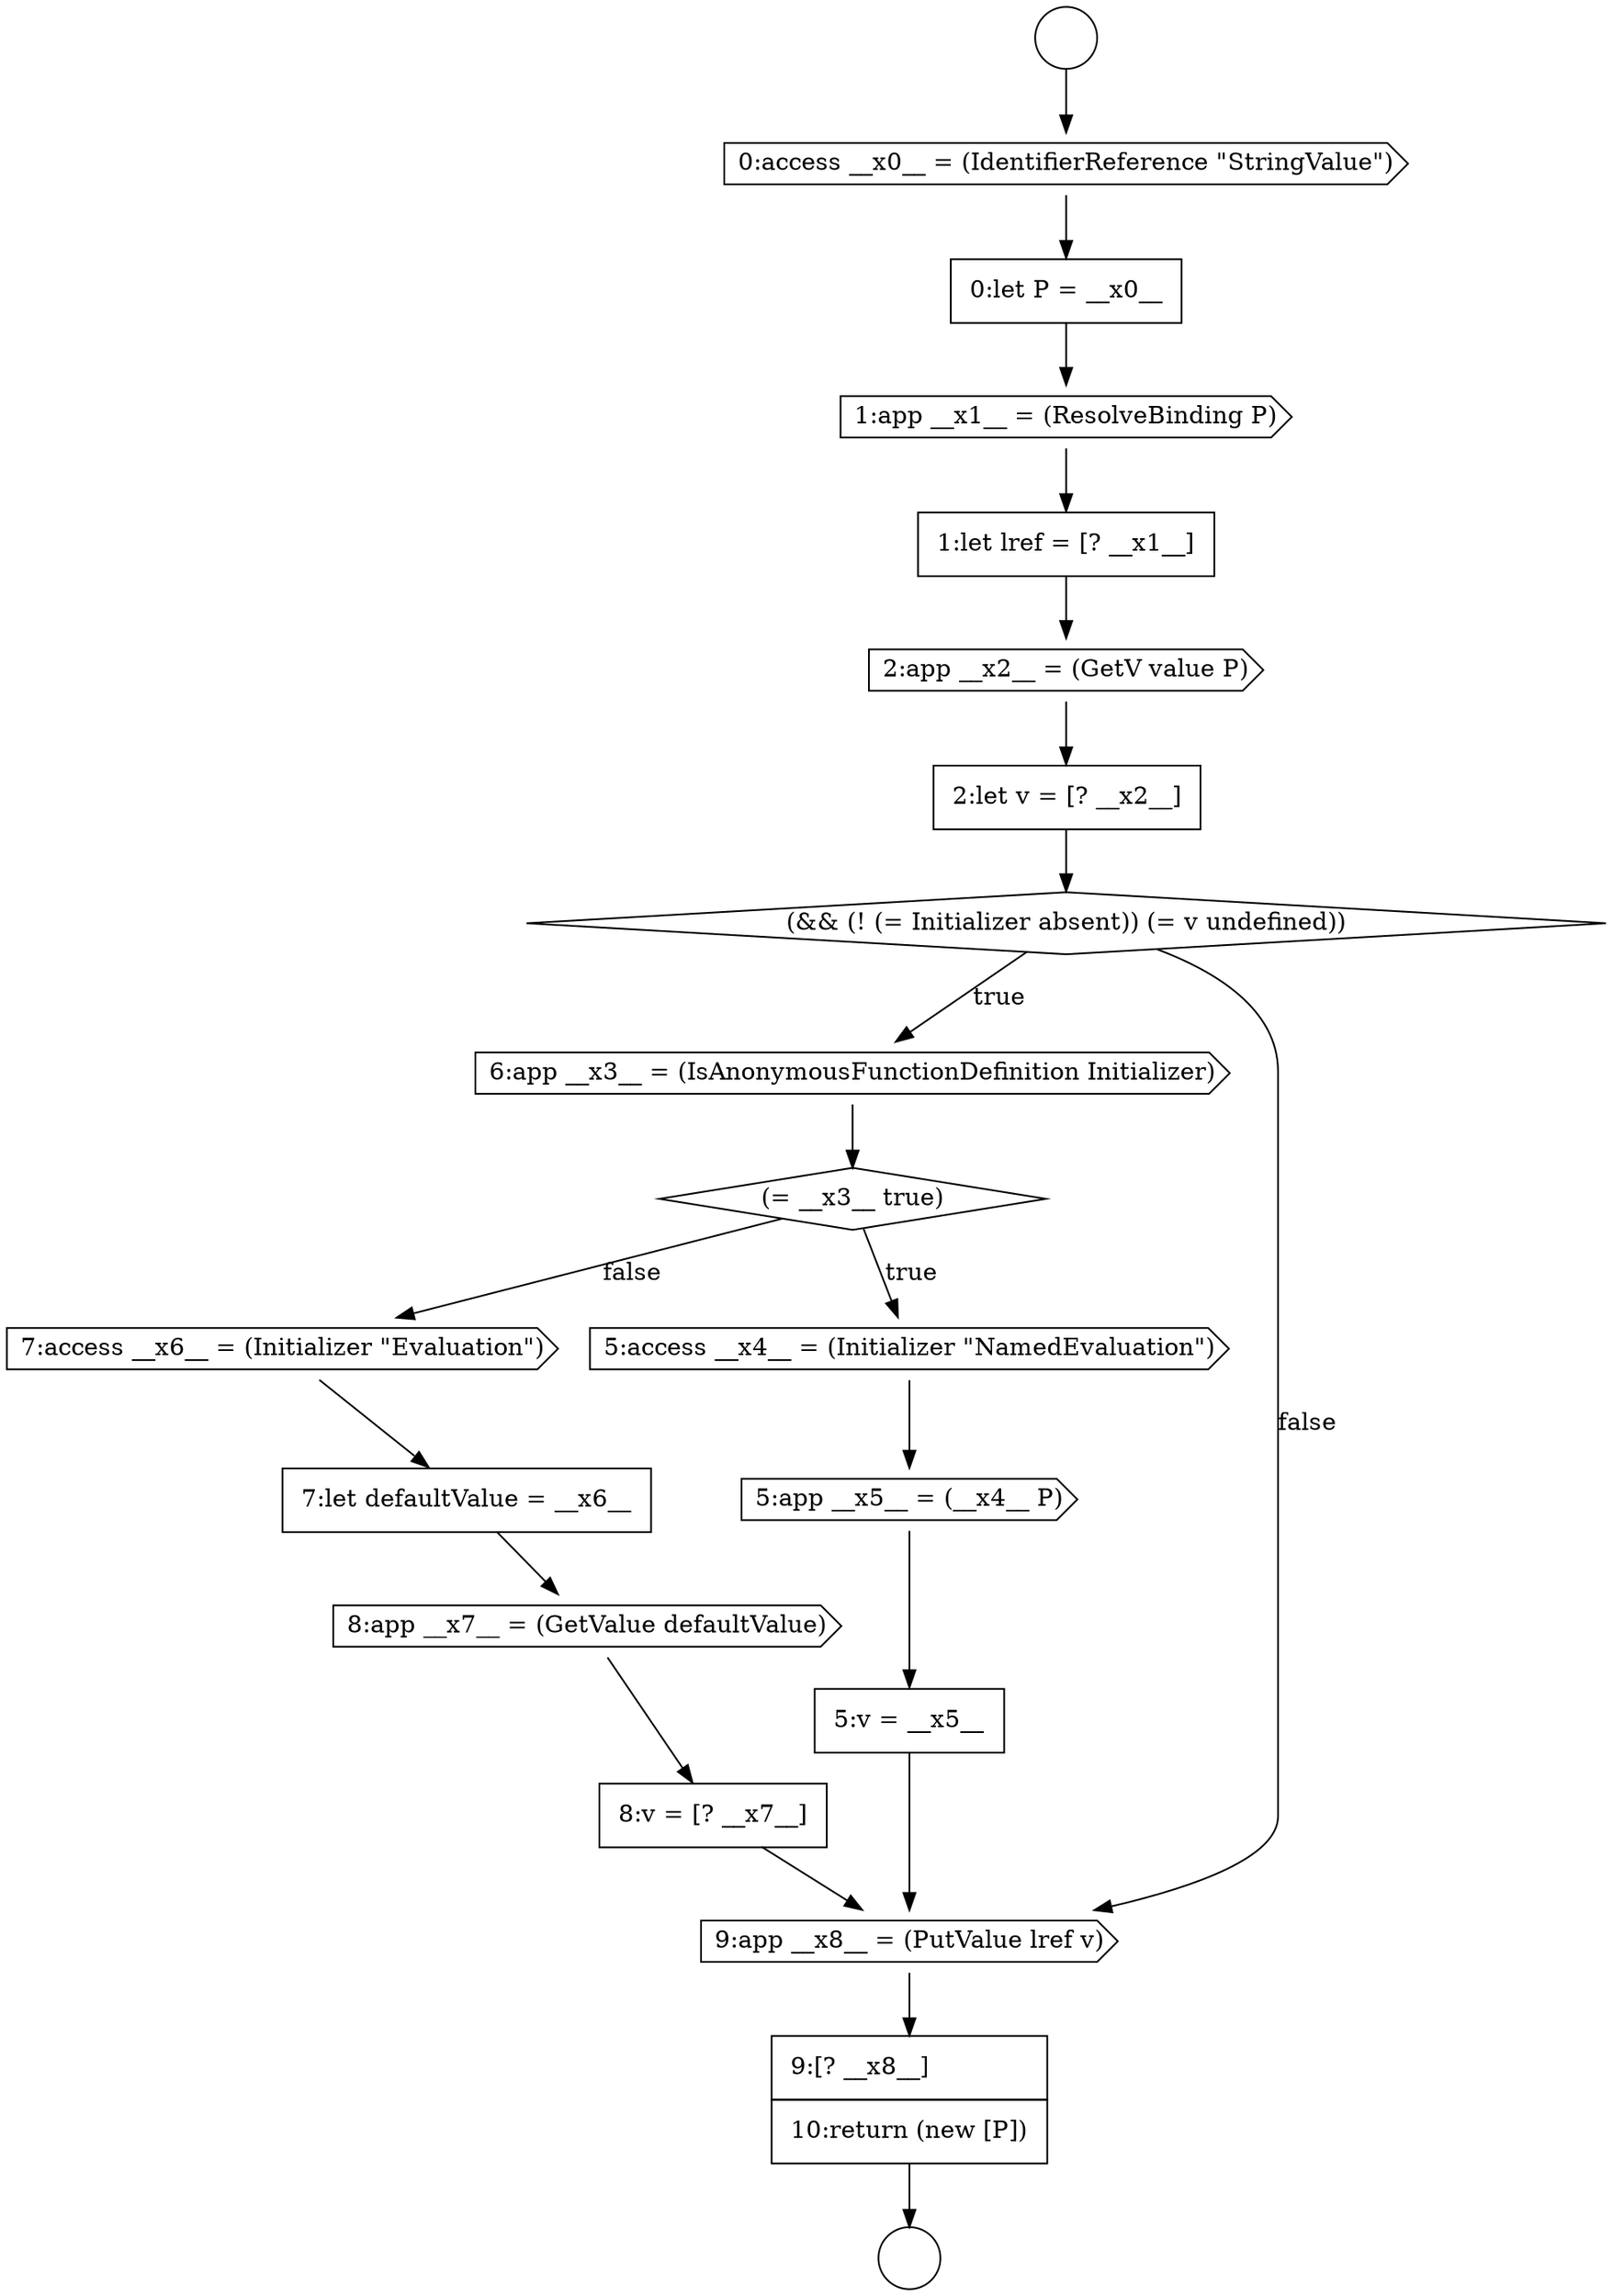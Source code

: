 digraph {
  node5918 [shape=cds, label=<<font color="black">0:access __x0__ = (IdentifierReference &quot;StringValue&quot;)</font>> color="black" fillcolor="white" style=filled]
  node5925 [shape=cds, label=<<font color="black">6:app __x3__ = (IsAnonymousFunctionDefinition Initializer)</font>> color="black" fillcolor="white" style=filled]
  node5929 [shape=none, margin=0, label=<<font color="black">
    <table border="0" cellborder="1" cellspacing="0" cellpadding="10">
      <tr><td align="left">5:v = __x5__</td></tr>
    </table>
  </font>> color="black" fillcolor="white" style=filled]
  node5924 [shape=diamond, label=<<font color="black">(&amp;&amp; (! (= Initializer absent)) (= v undefined))</font>> color="black" fillcolor="white" style=filled]
  node5919 [shape=none, margin=0, label=<<font color="black">
    <table border="0" cellborder="1" cellspacing="0" cellpadding="10">
      <tr><td align="left">0:let P = __x0__</td></tr>
    </table>
  </font>> color="black" fillcolor="white" style=filled]
  node5932 [shape=cds, label=<<font color="black">8:app __x7__ = (GetValue defaultValue)</font>> color="black" fillcolor="white" style=filled]
  node5930 [shape=cds, label=<<font color="black">7:access __x6__ = (Initializer &quot;Evaluation&quot;)</font>> color="black" fillcolor="white" style=filled]
  node5928 [shape=cds, label=<<font color="black">5:app __x5__ = (__x4__ P)</font>> color="black" fillcolor="white" style=filled]
  node5920 [shape=cds, label=<<font color="black">1:app __x1__ = (ResolveBinding P)</font>> color="black" fillcolor="white" style=filled]
  node5931 [shape=none, margin=0, label=<<font color="black">
    <table border="0" cellborder="1" cellspacing="0" cellpadding="10">
      <tr><td align="left">7:let defaultValue = __x6__</td></tr>
    </table>
  </font>> color="black" fillcolor="white" style=filled]
  node5916 [shape=circle label=" " color="black" fillcolor="white" style=filled]
  node5927 [shape=cds, label=<<font color="black">5:access __x4__ = (Initializer &quot;NamedEvaluation&quot;)</font>> color="black" fillcolor="white" style=filled]
  node5922 [shape=cds, label=<<font color="black">2:app __x2__ = (GetV value P)</font>> color="black" fillcolor="white" style=filled]
  node5926 [shape=diamond, label=<<font color="black">(= __x3__ true)</font>> color="black" fillcolor="white" style=filled]
  node5935 [shape=none, margin=0, label=<<font color="black">
    <table border="0" cellborder="1" cellspacing="0" cellpadding="10">
      <tr><td align="left">9:[? __x8__]</td></tr>
      <tr><td align="left">10:return (new [P])</td></tr>
    </table>
  </font>> color="black" fillcolor="white" style=filled]
  node5921 [shape=none, margin=0, label=<<font color="black">
    <table border="0" cellborder="1" cellspacing="0" cellpadding="10">
      <tr><td align="left">1:let lref = [? __x1__]</td></tr>
    </table>
  </font>> color="black" fillcolor="white" style=filled]
  node5933 [shape=none, margin=0, label=<<font color="black">
    <table border="0" cellborder="1" cellspacing="0" cellpadding="10">
      <tr><td align="left">8:v = [? __x7__]</td></tr>
    </table>
  </font>> color="black" fillcolor="white" style=filled]
  node5923 [shape=none, margin=0, label=<<font color="black">
    <table border="0" cellborder="1" cellspacing="0" cellpadding="10">
      <tr><td align="left">2:let v = [? __x2__]</td></tr>
    </table>
  </font>> color="black" fillcolor="white" style=filled]
  node5917 [shape=circle label=" " color="black" fillcolor="white" style=filled]
  node5934 [shape=cds, label=<<font color="black">9:app __x8__ = (PutValue lref v)</font>> color="black" fillcolor="white" style=filled]
  node5935 -> node5917 [ color="black"]
  node5928 -> node5929 [ color="black"]
  node5916 -> node5918 [ color="black"]
  node5930 -> node5931 [ color="black"]
  node5926 -> node5927 [label=<<font color="black">true</font>> color="black"]
  node5926 -> node5930 [label=<<font color="black">false</font>> color="black"]
  node5919 -> node5920 [ color="black"]
  node5922 -> node5923 [ color="black"]
  node5923 -> node5924 [ color="black"]
  node5934 -> node5935 [ color="black"]
  node5929 -> node5934 [ color="black"]
  node5932 -> node5933 [ color="black"]
  node5918 -> node5919 [ color="black"]
  node5921 -> node5922 [ color="black"]
  node5920 -> node5921 [ color="black"]
  node5931 -> node5932 [ color="black"]
  node5924 -> node5925 [label=<<font color="black">true</font>> color="black"]
  node5924 -> node5934 [label=<<font color="black">false</font>> color="black"]
  node5933 -> node5934 [ color="black"]
  node5925 -> node5926 [ color="black"]
  node5927 -> node5928 [ color="black"]
}
